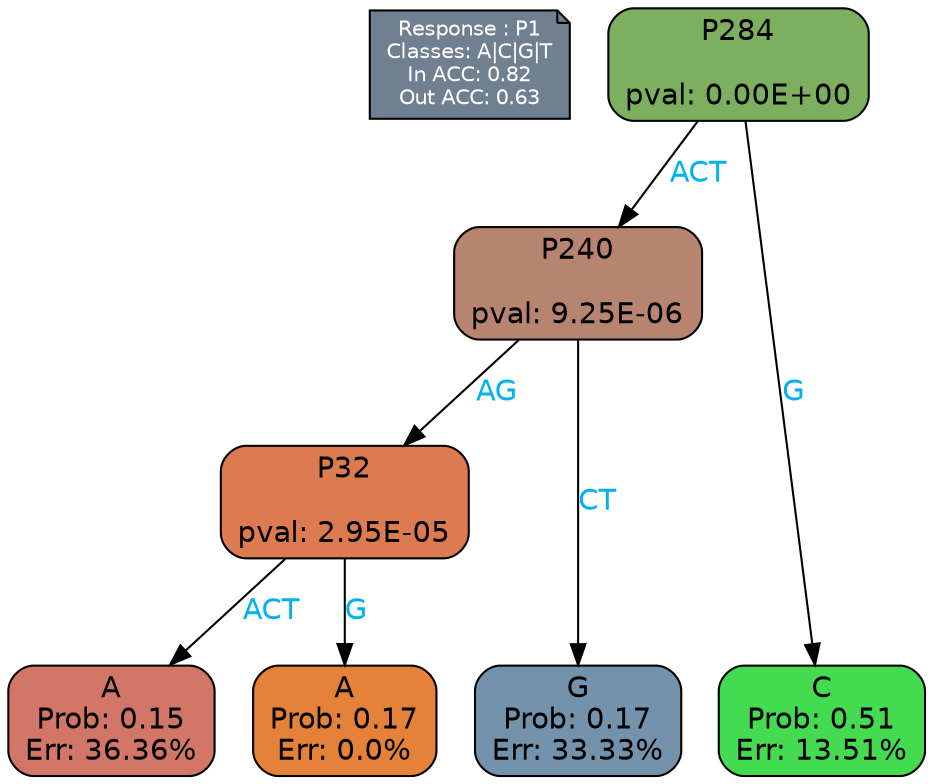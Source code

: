 digraph Tree {
node [shape=box, style="filled, rounded", color="black", fontname=helvetica] ;
graph [ranksep=equally, splines=polylines, bgcolor=transparent, dpi=600] ;
edge [fontname=helvetica] ;
LEGEND [label="Response : P1
Classes: A|C|G|T
In ACC: 0.82
Out ACC: 0.63
",shape=note,align=left,style=filled,fillcolor="slategray",fontcolor="white",fontsize=10];1 [label="P284

pval: 0.00E+00", fillcolor="#7cb05f"] ;
2 [label="P240

pval: 9.25E-06", fillcolor="#b7846f"] ;
3 [label="P32

pval: 2.95E-05", fillcolor="#dc7b4f"] ;
4 [label="A
Prob: 0.15
Err: 36.36%", fillcolor="#d27667"] ;
5 [label="A
Prob: 0.17
Err: 0.0%", fillcolor="#e58139"] ;
6 [label="G
Prob: 0.17
Err: 33.33%", fillcolor="#7293ab"] ;
7 [label="C
Prob: 0.51
Err: 13.51%", fillcolor="#45db50"] ;
1 -> 2 [label="ACT",fontcolor=deepskyblue2] ;
1 -> 7 [label="G",fontcolor=deepskyblue2] ;
2 -> 3 [label="AG",fontcolor=deepskyblue2] ;
2 -> 6 [label="CT",fontcolor=deepskyblue2] ;
3 -> 4 [label="ACT",fontcolor=deepskyblue2] ;
3 -> 5 [label="G",fontcolor=deepskyblue2] ;
{rank = same; 4;5;6;7;}{rank = same; LEGEND;1;}}